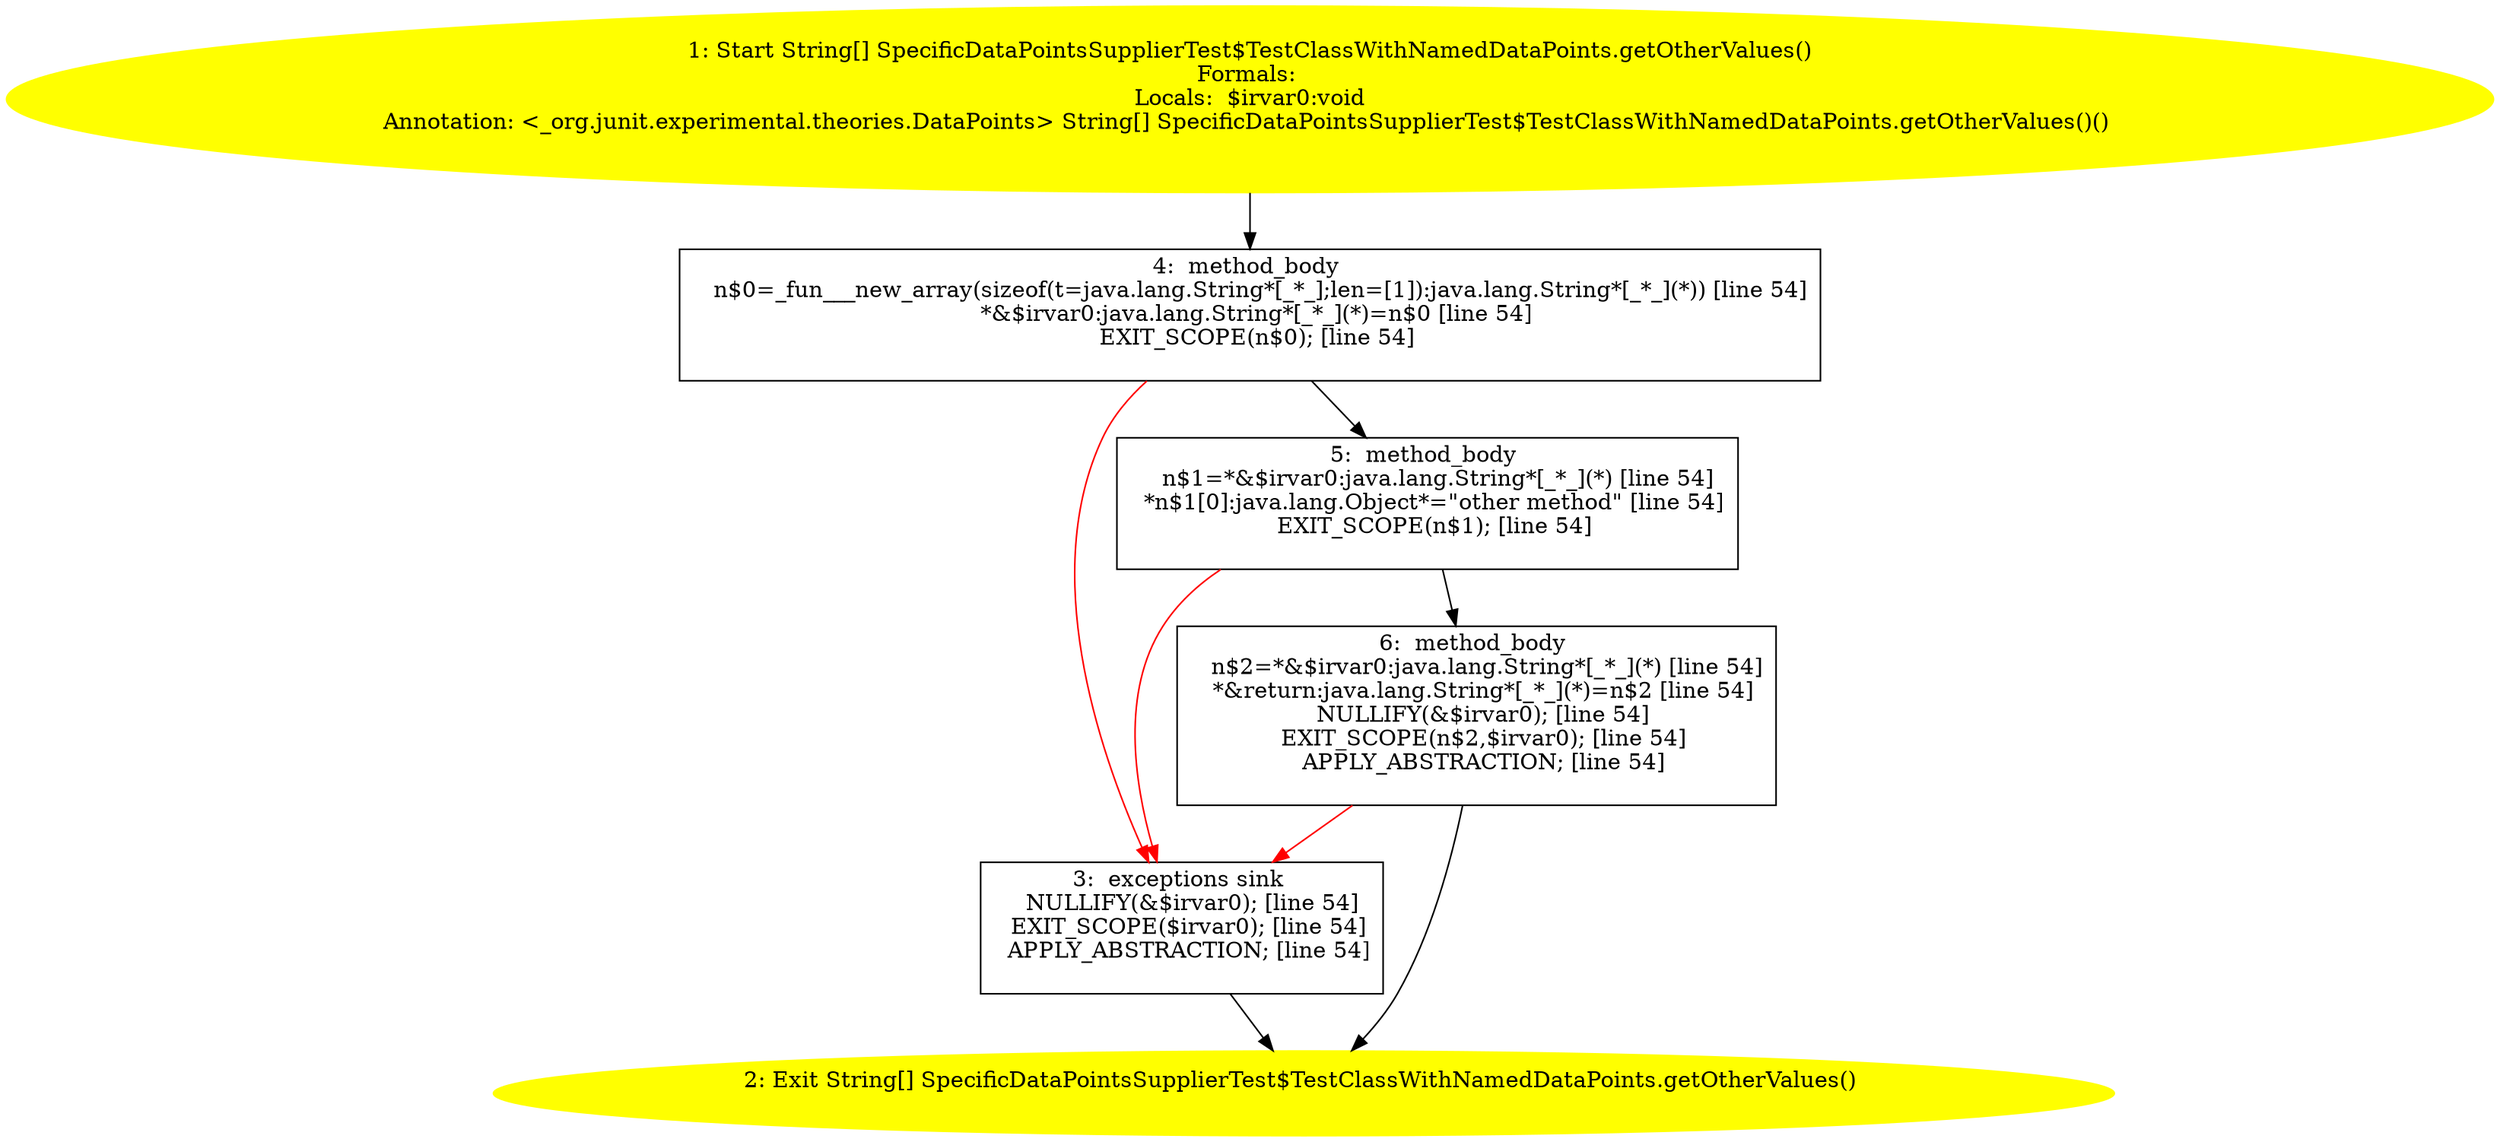/* @generated */
digraph cfg {
"org.junit.tests.experimental.theories.internal.SpecificDataPointsSupplierTest$TestClassWithNamedData.b70f8b979e0d5eb603740a03b5b9099e_1" [label="1: Start String[] SpecificDataPointsSupplierTest$TestClassWithNamedDataPoints.getOtherValues()\nFormals: \nLocals:  $irvar0:void\nAnnotation: <_org.junit.experimental.theories.DataPoints> String[] SpecificDataPointsSupplierTest$TestClassWithNamedDataPoints.getOtherValues()() \n  " color=yellow style=filled]
	

	 "org.junit.tests.experimental.theories.internal.SpecificDataPointsSupplierTest$TestClassWithNamedData.b70f8b979e0d5eb603740a03b5b9099e_1" -> "org.junit.tests.experimental.theories.internal.SpecificDataPointsSupplierTest$TestClassWithNamedData.b70f8b979e0d5eb603740a03b5b9099e_4" ;
"org.junit.tests.experimental.theories.internal.SpecificDataPointsSupplierTest$TestClassWithNamedData.b70f8b979e0d5eb603740a03b5b9099e_2" [label="2: Exit String[] SpecificDataPointsSupplierTest$TestClassWithNamedDataPoints.getOtherValues() \n  " color=yellow style=filled]
	

"org.junit.tests.experimental.theories.internal.SpecificDataPointsSupplierTest$TestClassWithNamedData.b70f8b979e0d5eb603740a03b5b9099e_3" [label="3:  exceptions sink \n   NULLIFY(&$irvar0); [line 54]\n  EXIT_SCOPE($irvar0); [line 54]\n  APPLY_ABSTRACTION; [line 54]\n " shape="box"]
	

	 "org.junit.tests.experimental.theories.internal.SpecificDataPointsSupplierTest$TestClassWithNamedData.b70f8b979e0d5eb603740a03b5b9099e_3" -> "org.junit.tests.experimental.theories.internal.SpecificDataPointsSupplierTest$TestClassWithNamedData.b70f8b979e0d5eb603740a03b5b9099e_2" ;
"org.junit.tests.experimental.theories.internal.SpecificDataPointsSupplierTest$TestClassWithNamedData.b70f8b979e0d5eb603740a03b5b9099e_4" [label="4:  method_body \n   n$0=_fun___new_array(sizeof(t=java.lang.String*[_*_];len=[1]):java.lang.String*[_*_](*)) [line 54]\n  *&$irvar0:java.lang.String*[_*_](*)=n$0 [line 54]\n  EXIT_SCOPE(n$0); [line 54]\n " shape="box"]
	

	 "org.junit.tests.experimental.theories.internal.SpecificDataPointsSupplierTest$TestClassWithNamedData.b70f8b979e0d5eb603740a03b5b9099e_4" -> "org.junit.tests.experimental.theories.internal.SpecificDataPointsSupplierTest$TestClassWithNamedData.b70f8b979e0d5eb603740a03b5b9099e_5" ;
	 "org.junit.tests.experimental.theories.internal.SpecificDataPointsSupplierTest$TestClassWithNamedData.b70f8b979e0d5eb603740a03b5b9099e_4" -> "org.junit.tests.experimental.theories.internal.SpecificDataPointsSupplierTest$TestClassWithNamedData.b70f8b979e0d5eb603740a03b5b9099e_3" [color="red" ];
"org.junit.tests.experimental.theories.internal.SpecificDataPointsSupplierTest$TestClassWithNamedData.b70f8b979e0d5eb603740a03b5b9099e_5" [label="5:  method_body \n   n$1=*&$irvar0:java.lang.String*[_*_](*) [line 54]\n  *n$1[0]:java.lang.Object*=\"other method\" [line 54]\n  EXIT_SCOPE(n$1); [line 54]\n " shape="box"]
	

	 "org.junit.tests.experimental.theories.internal.SpecificDataPointsSupplierTest$TestClassWithNamedData.b70f8b979e0d5eb603740a03b5b9099e_5" -> "org.junit.tests.experimental.theories.internal.SpecificDataPointsSupplierTest$TestClassWithNamedData.b70f8b979e0d5eb603740a03b5b9099e_6" ;
	 "org.junit.tests.experimental.theories.internal.SpecificDataPointsSupplierTest$TestClassWithNamedData.b70f8b979e0d5eb603740a03b5b9099e_5" -> "org.junit.tests.experimental.theories.internal.SpecificDataPointsSupplierTest$TestClassWithNamedData.b70f8b979e0d5eb603740a03b5b9099e_3" [color="red" ];
"org.junit.tests.experimental.theories.internal.SpecificDataPointsSupplierTest$TestClassWithNamedData.b70f8b979e0d5eb603740a03b5b9099e_6" [label="6:  method_body \n   n$2=*&$irvar0:java.lang.String*[_*_](*) [line 54]\n  *&return:java.lang.String*[_*_](*)=n$2 [line 54]\n  NULLIFY(&$irvar0); [line 54]\n  EXIT_SCOPE(n$2,$irvar0); [line 54]\n  APPLY_ABSTRACTION; [line 54]\n " shape="box"]
	

	 "org.junit.tests.experimental.theories.internal.SpecificDataPointsSupplierTest$TestClassWithNamedData.b70f8b979e0d5eb603740a03b5b9099e_6" -> "org.junit.tests.experimental.theories.internal.SpecificDataPointsSupplierTest$TestClassWithNamedData.b70f8b979e0d5eb603740a03b5b9099e_2" ;
	 "org.junit.tests.experimental.theories.internal.SpecificDataPointsSupplierTest$TestClassWithNamedData.b70f8b979e0d5eb603740a03b5b9099e_6" -> "org.junit.tests.experimental.theories.internal.SpecificDataPointsSupplierTest$TestClassWithNamedData.b70f8b979e0d5eb603740a03b5b9099e_3" [color="red" ];
}
